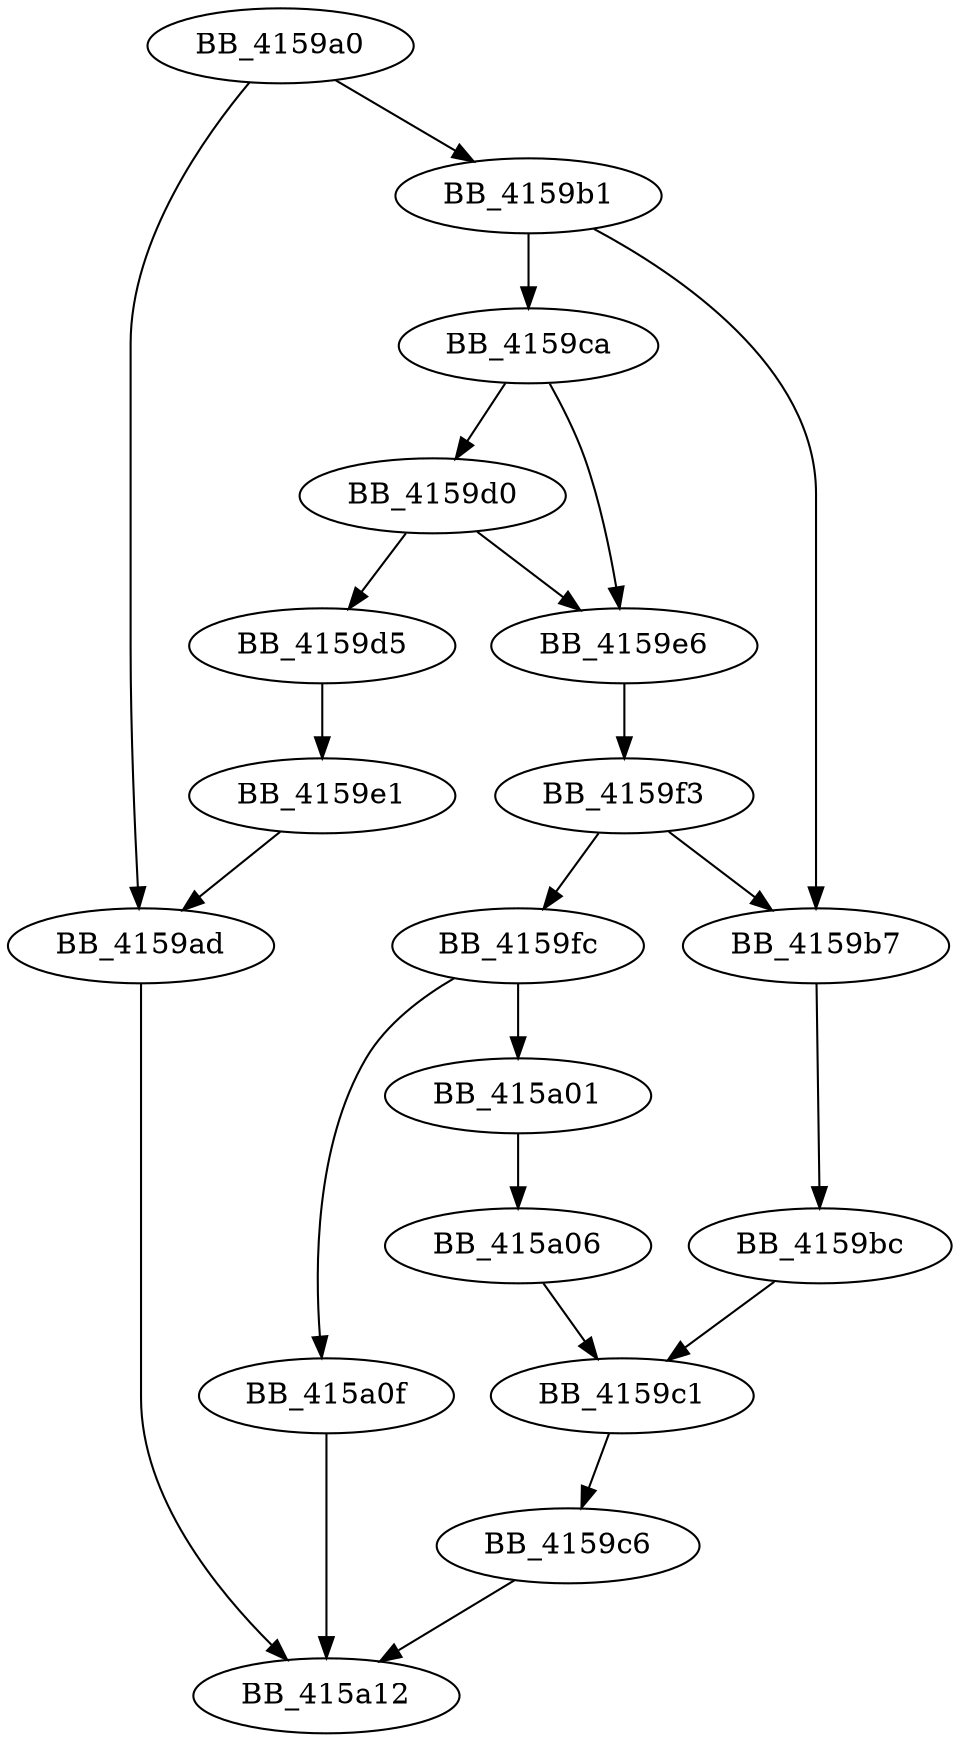 DiGraph _memcpy_s{
BB_4159a0->BB_4159ad
BB_4159a0->BB_4159b1
BB_4159ad->BB_415a12
BB_4159b1->BB_4159b7
BB_4159b1->BB_4159ca
BB_4159b7->BB_4159bc
BB_4159bc->BB_4159c1
BB_4159c1->BB_4159c6
BB_4159c6->BB_415a12
BB_4159ca->BB_4159d0
BB_4159ca->BB_4159e6
BB_4159d0->BB_4159d5
BB_4159d0->BB_4159e6
BB_4159d5->BB_4159e1
BB_4159e1->BB_4159ad
BB_4159e6->BB_4159f3
BB_4159f3->BB_4159b7
BB_4159f3->BB_4159fc
BB_4159fc->BB_415a01
BB_4159fc->BB_415a0f
BB_415a01->BB_415a06
BB_415a06->BB_4159c1
BB_415a0f->BB_415a12
}
